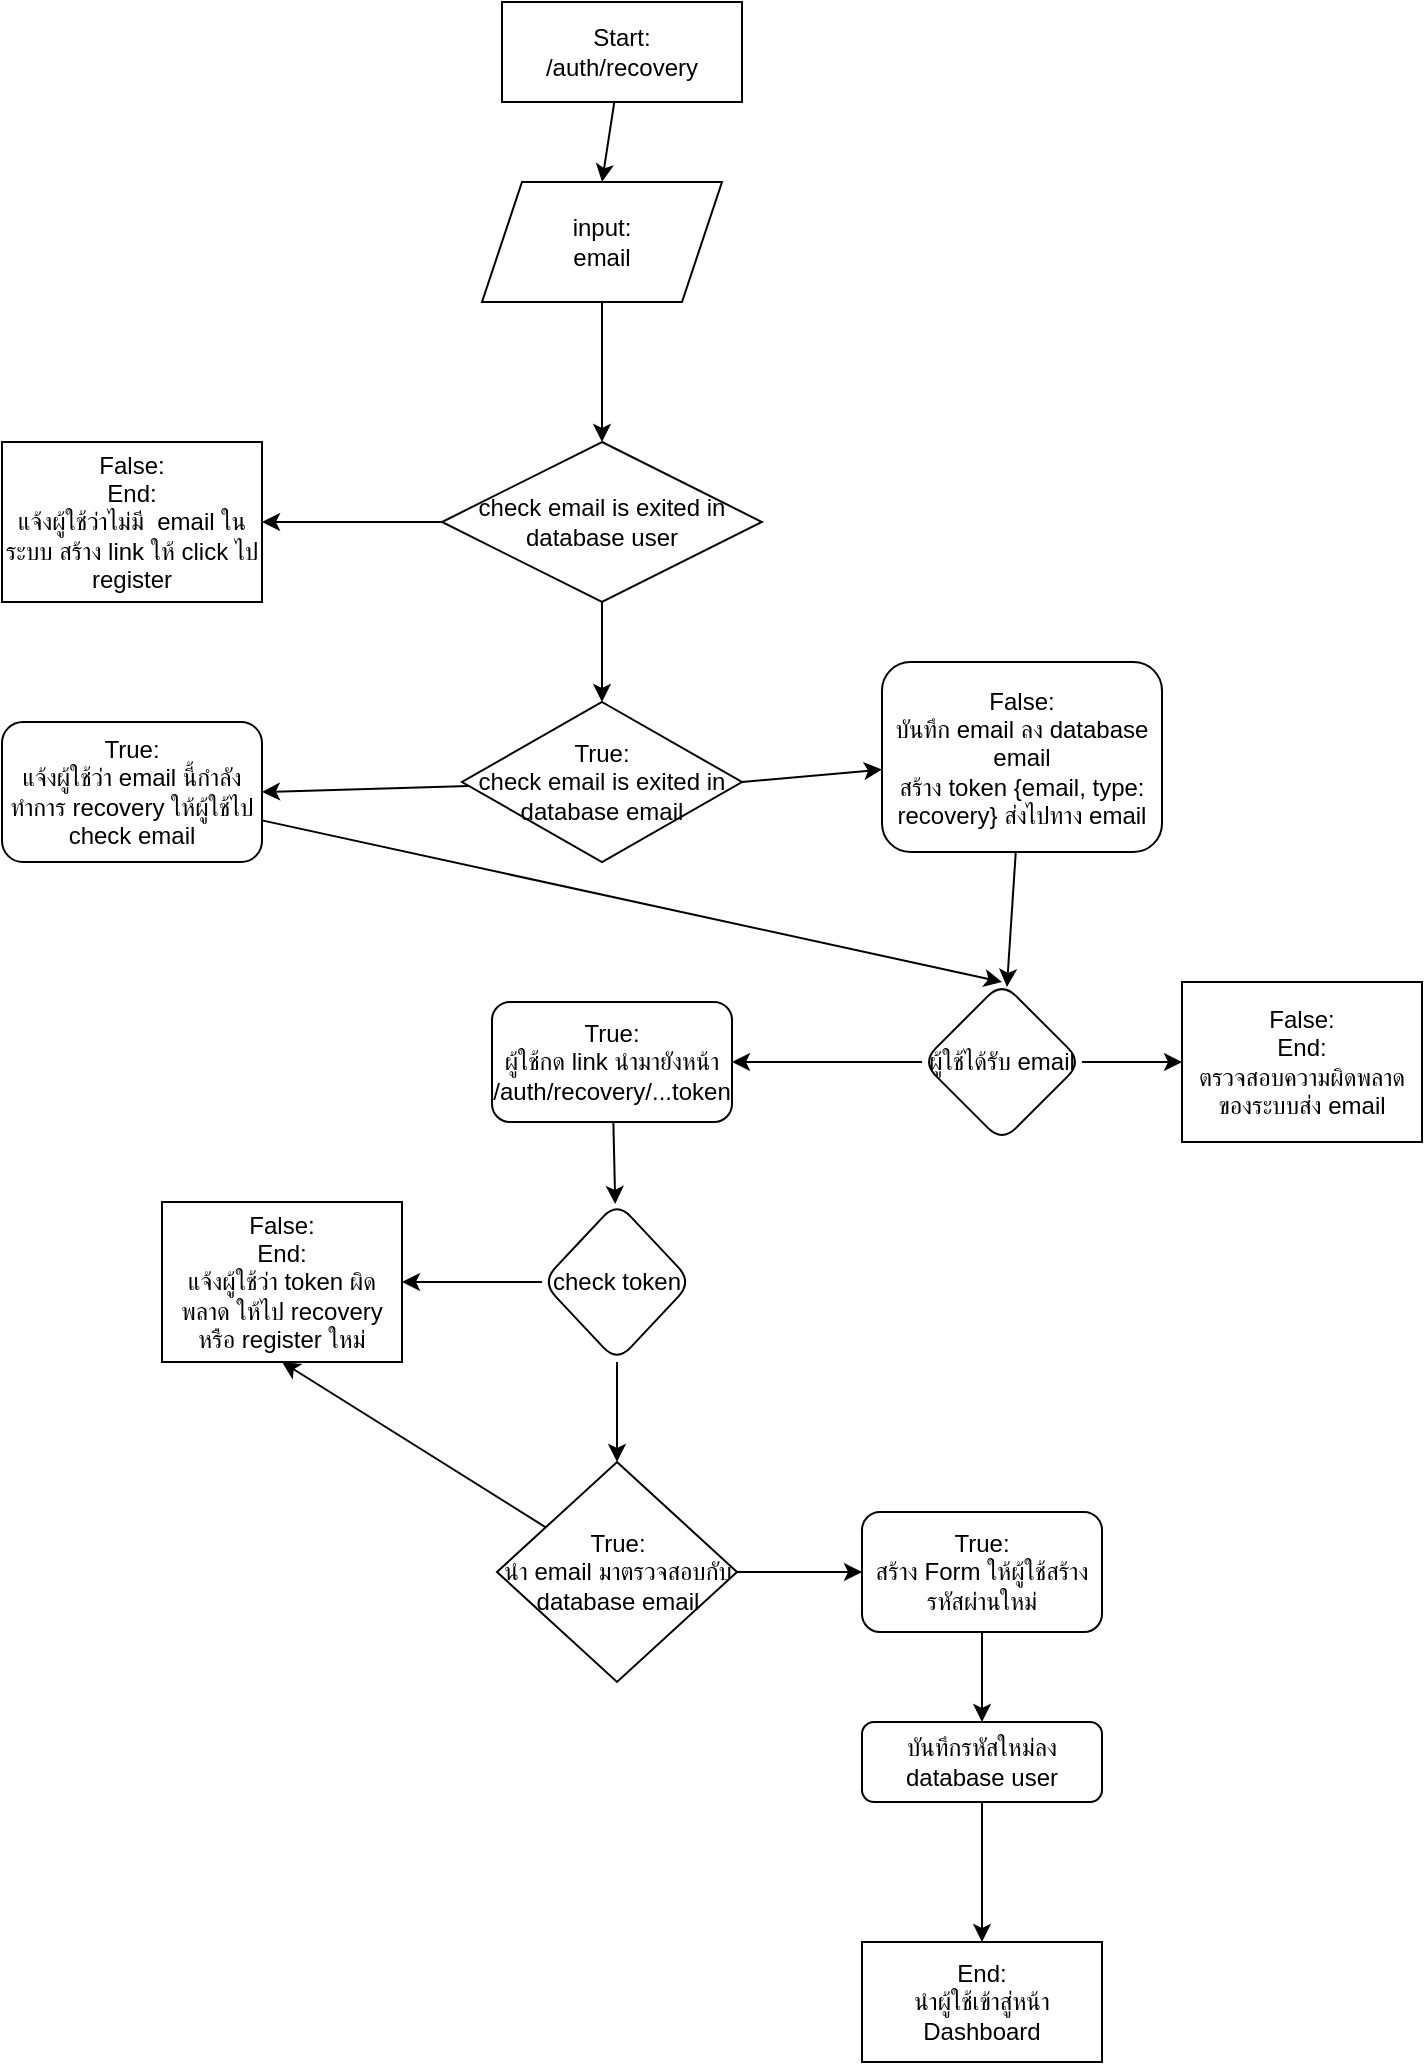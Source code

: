 <mxfile>
    <diagram id="LsABrm4QD8XRrj4GJX3U" name="Page-1">
        <mxGraphModel dx="1386" dy="670" grid="1" gridSize="10" guides="1" tooltips="1" connect="1" arrows="1" fold="1" page="1" pageScale="1" pageWidth="850" pageHeight="1100" math="0" shadow="0">
            <root>
                <mxCell id="0"/>
                <mxCell id="1" parent="0"/>
                <mxCell id="15" style="edgeStyle=none;html=1;entryX=0.5;entryY=0;entryDx=0;entryDy=0;" edge="1" parent="1" source="2" target="3">
                    <mxGeometry relative="1" as="geometry"/>
                </mxCell>
                <mxCell id="2" value="Start:&lt;br&gt;/auth/recovery" style="rounded=0;whiteSpace=wrap;html=1;" vertex="1" parent="1">
                    <mxGeometry x="310" width="120" height="50" as="geometry"/>
                </mxCell>
                <mxCell id="5" value="" style="edgeStyle=none;html=1;" edge="1" parent="1" source="3" target="4">
                    <mxGeometry relative="1" as="geometry"/>
                </mxCell>
                <mxCell id="3" value="input:&lt;br&gt;email" style="shape=parallelogram;perimeter=parallelogramPerimeter;whiteSpace=wrap;html=1;fixedSize=1;" vertex="1" parent="1">
                    <mxGeometry x="300" y="90" width="120" height="60" as="geometry"/>
                </mxCell>
                <mxCell id="7" value="" style="edgeStyle=none;html=1;entryX=1;entryY=0.5;entryDx=0;entryDy=0;" edge="1" parent="1" source="4" target="27">
                    <mxGeometry relative="1" as="geometry">
                        <mxPoint x="180" y="260" as="targetPoint"/>
                    </mxGeometry>
                </mxCell>
                <mxCell id="9" value="" style="edgeStyle=none;html=1;exitX=1;exitY=0.5;exitDx=0;exitDy=0;" edge="1" parent="1" source="10" target="8">
                    <mxGeometry relative="1" as="geometry"/>
                </mxCell>
                <mxCell id="11" value="" style="edgeStyle=none;html=1;" edge="1" parent="1" source="4" target="10">
                    <mxGeometry relative="1" as="geometry"/>
                </mxCell>
                <mxCell id="4" value="check email is exited in database user" style="rhombus;whiteSpace=wrap;html=1;" vertex="1" parent="1">
                    <mxGeometry x="280" y="220" width="160" height="80" as="geometry"/>
                </mxCell>
                <mxCell id="19" value="" style="edgeStyle=none;html=1;" edge="1" parent="1" source="8" target="18">
                    <mxGeometry relative="1" as="geometry"/>
                </mxCell>
                <mxCell id="8" value="False:&lt;br&gt;บันทึก email ลง database email&lt;br&gt;สร้าง token {email, type: recovery} ส่งไปทาง email" style="rounded=1;whiteSpace=wrap;html=1;" vertex="1" parent="1">
                    <mxGeometry x="500" y="330" width="140" height="95" as="geometry"/>
                </mxCell>
                <mxCell id="13" value="" style="edgeStyle=none;html=1;entryX=1;entryY=0.5;entryDx=0;entryDy=0;" edge="1" parent="1" source="10" target="14">
                    <mxGeometry relative="1" as="geometry">
                        <mxPoint x="200" y="390" as="targetPoint"/>
                    </mxGeometry>
                </mxCell>
                <mxCell id="10" value="True:&lt;br&gt;check email is exited in database email" style="rhombus;whiteSpace=wrap;html=1;" vertex="1" parent="1">
                    <mxGeometry x="290" y="350" width="140" height="80" as="geometry"/>
                </mxCell>
                <mxCell id="26" style="edgeStyle=none;html=1;entryX=0.5;entryY=0;entryDx=0;entryDy=0;" edge="1" parent="1" source="14" target="18">
                    <mxGeometry relative="1" as="geometry"/>
                </mxCell>
                <mxCell id="14" value="True:&lt;br&gt;แจ้งผู้ใช้ว่า email นี้กำลังทำการ recovery ให้ผู้ใช้ไป check email" style="rounded=1;whiteSpace=wrap;html=1;" vertex="1" parent="1">
                    <mxGeometry x="60" y="360" width="130" height="70" as="geometry"/>
                </mxCell>
                <mxCell id="21" value="" style="edgeStyle=none;html=1;" edge="1" parent="1" source="18" target="20">
                    <mxGeometry relative="1" as="geometry"/>
                </mxCell>
                <mxCell id="23" value="" style="edgeStyle=none;html=1;" edge="1" parent="1" source="18" target="24">
                    <mxGeometry relative="1" as="geometry">
                        <mxPoint x="660" y="530" as="targetPoint"/>
                    </mxGeometry>
                </mxCell>
                <mxCell id="18" value="ผู้ใช้ได้รับ email" style="rhombus;whiteSpace=wrap;html=1;rounded=1;" vertex="1" parent="1">
                    <mxGeometry x="520" y="490" width="80" height="80" as="geometry"/>
                </mxCell>
                <mxCell id="29" value="" style="edgeStyle=none;html=1;" edge="1" parent="1" source="20" target="28">
                    <mxGeometry relative="1" as="geometry"/>
                </mxCell>
                <mxCell id="20" value="True:&lt;br&gt;ผู้ใช้กด link นำมายังหน้า /auth/recovery/...token" style="rounded=1;whiteSpace=wrap;html=1;" vertex="1" parent="1">
                    <mxGeometry x="305" y="500" width="120" height="60" as="geometry"/>
                </mxCell>
                <mxCell id="24" value="False:&lt;br&gt;End:&lt;br&gt;ตรวจสอบความผิดพลาดของระบบส่ง email" style="rounded=0;whiteSpace=wrap;html=1;" vertex="1" parent="1">
                    <mxGeometry x="650" y="490" width="120" height="80" as="geometry"/>
                </mxCell>
                <mxCell id="27" value="False:&lt;br&gt;End:&lt;br&gt;แจ้งผู้ใช้ว่าไม่มี&amp;nbsp;&lt;span style=&quot;&quot;&gt;&#9;&lt;/span&gt;email ในระบบ สร้าง link ให้ click ไป register" style="rounded=0;whiteSpace=wrap;html=1;" vertex="1" parent="1">
                    <mxGeometry x="60" y="220" width="130" height="80" as="geometry"/>
                </mxCell>
                <mxCell id="34" style="edgeStyle=none;html=1;" edge="1" parent="1" source="28" target="33">
                    <mxGeometry relative="1" as="geometry"/>
                </mxCell>
                <mxCell id="38" style="edgeStyle=none;html=1;entryX=0.5;entryY=0;entryDx=0;entryDy=0;" edge="1" parent="1" source="28" target="37">
                    <mxGeometry relative="1" as="geometry"/>
                </mxCell>
                <mxCell id="28" value="check token" style="rhombus;whiteSpace=wrap;html=1;rounded=1;" vertex="1" parent="1">
                    <mxGeometry x="330" y="600" width="75" height="80" as="geometry"/>
                </mxCell>
                <mxCell id="33" value="False:&lt;br&gt;End:&lt;br&gt;แจ้งผู้ใช้ว่า token ผิดพลาด ให้ไป recovery หรือ register ใหม่" style="rounded=0;whiteSpace=wrap;html=1;" vertex="1" parent="1">
                    <mxGeometry x="140" y="600" width="120" height="80" as="geometry"/>
                </mxCell>
                <mxCell id="39" style="edgeStyle=none;html=1;entryX=0.5;entryY=1;entryDx=0;entryDy=0;" edge="1" parent="1" source="37" target="33">
                    <mxGeometry relative="1" as="geometry"/>
                </mxCell>
                <mxCell id="41" value="" style="edgeStyle=none;html=1;" edge="1" parent="1" source="37" target="40">
                    <mxGeometry relative="1" as="geometry"/>
                </mxCell>
                <mxCell id="37" value="True:&lt;br&gt;นำ email มาตรวจสอบกับ database email" style="rhombus;whiteSpace=wrap;html=1;" vertex="1" parent="1">
                    <mxGeometry x="307.5" y="730" width="120" height="110" as="geometry"/>
                </mxCell>
                <mxCell id="43" value="" style="edgeStyle=none;html=1;" edge="1" parent="1" source="40" target="42">
                    <mxGeometry relative="1" as="geometry"/>
                </mxCell>
                <mxCell id="40" value="True:&lt;br&gt;สร้าง Form ให้ผู้ใช้สร้างรหัสผ่านใหม่" style="rounded=1;whiteSpace=wrap;html=1;" vertex="1" parent="1">
                    <mxGeometry x="490" y="755" width="120" height="60" as="geometry"/>
                </mxCell>
                <mxCell id="45" style="edgeStyle=none;html=1;entryX=0.5;entryY=0;entryDx=0;entryDy=0;" edge="1" parent="1" source="42" target="44">
                    <mxGeometry relative="1" as="geometry"/>
                </mxCell>
                <mxCell id="42" value="บันทึกรหัสใหม่ลง database user" style="whiteSpace=wrap;html=1;rounded=1;" vertex="1" parent="1">
                    <mxGeometry x="490" y="860" width="120" height="40" as="geometry"/>
                </mxCell>
                <mxCell id="44" value="End:&lt;br&gt;นำผู้ใช้เข้าสู่หน้า&lt;br&gt;Dashboard" style="rounded=0;whiteSpace=wrap;html=1;" vertex="1" parent="1">
                    <mxGeometry x="490" y="970" width="120" height="60" as="geometry"/>
                </mxCell>
            </root>
        </mxGraphModel>
    </diagram>
</mxfile>